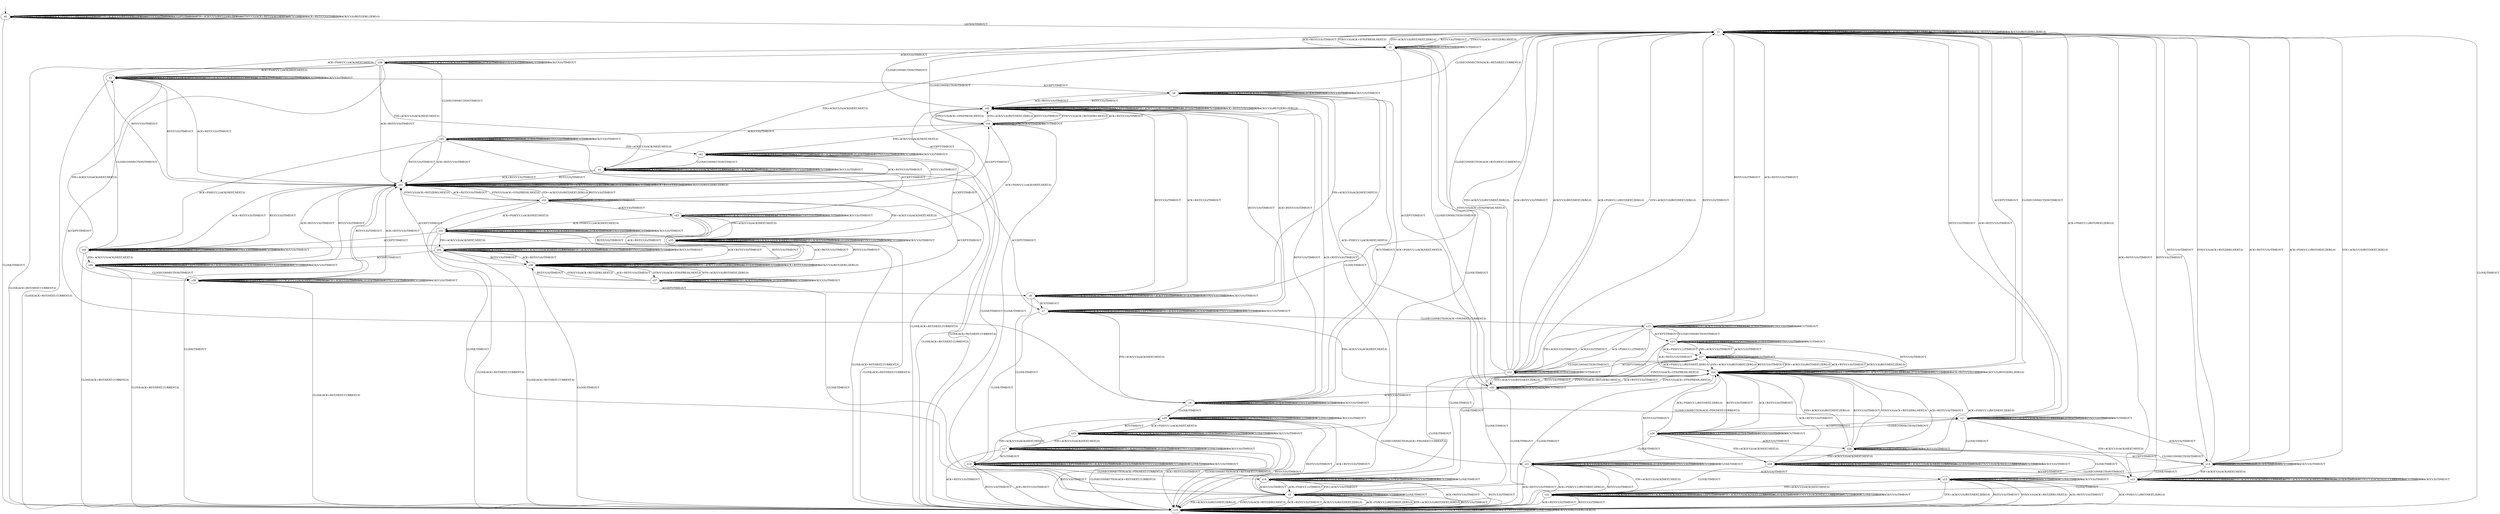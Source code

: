 digraph h8 {
s0 [label="s0"];
s1 [label="s1"];
s19 [label="s19"];
s2 [label="s2"];
s24 [label="s24"];
s3 [label="s3"];
s4 [label="s4"];
s5 [label="s5"];
s30 [label="s30"];
s38 [label="s38"];
s6 [label="s6"];
s7 [label="s7"];
s31 [label="s31"];
s39 [label="s39"];
s8 [label="s8"];
s9 [label="s9"];
s10 [label="s10"];
s15 [label="s15"];
s16 [label="s16"];
s32 [label="s32"];
s42 [label="s42"];
s11 [label="s11"];
s12 [label="s12"];
s17 [label="s17"];
s18 [label="s18"];
s20 [label="s20"];
s25 [label="s25"];
s33 [label="s33"];
s34 [label="s34"];
s35 [label="s35"];
s43 [label="s43"];
s13 [label="s13"];
s14 [label="s14"];
s21 [label="s21"];
s26 [label="s26"];
s27 [label="s27"];
s36 [label="s36"];
s40 [label="s40"];
s41 [label="s41"];
s44 [label="s44"];
s45 [label="s45"];
s22 [label="s22"];
s23 [label="s23"];
s28 [label="s28"];
s29 [label="s29"];
s37 [label="s37"];
s46 [label="s46"];
s0 -> s0 [label="CLOSECONNECTION/TIMEOUT"];
s0 -> s0 [label="ACK+PSH(V,V,1)/RST(ZERO,ZERO,0)"];
s0 -> s0 [label="SYN+ACK(V,V,0)/RST(ZERO,ZERO,0)"];
s0 -> s0 [label="RST(V,V,0)/TIMEOUT"];
s0 -> s0 [label="ACCEPT/TIMEOUT"];
s0 -> s0 [label="FIN+ACK(V,V,0)/RST(ZERO,ZERO,0)"];
s0 -> s1 [label="LISTEN/TIMEOUT"];
s0 -> s0 [label="SYN(V,V,0)/ACK+RST(ZERO,NEXT,0)"];
s0 -> s0 [label="RCV/TIMEOUT"];
s0 -> s0 [label="ACK+RST(V,V,0)/TIMEOUT"];
s0 -> s19 [label="CLOSE/TIMEOUT"];
s0 -> s0 [label="ACK(V,V,0)/RST(ZERO,ZERO,0)"];
s1 -> s1 [label="CLOSECONNECTION/TIMEOUT"];
s1 -> s1 [label="ACK+PSH(V,V,1)/RST(ZERO,ZERO,0)"];
s1 -> s1 [label="SYN+ACK(V,V,0)/RST(ZERO,ZERO,0)"];
s1 -> s1 [label="RST(V,V,0)/TIMEOUT"];
s1 -> s24 [label="ACCEPT/TIMEOUT"];
s1 -> s1 [label="FIN+ACK(V,V,0)/RST(ZERO,ZERO,0)"];
s1 -> s1 [label="LISTEN/TIMEOUT"];
s1 -> s2 [label="SYN(V,V,0)/ACK+SYN(FRESH,NEXT,0)"];
s1 -> s1 [label="RCV/TIMEOUT"];
s1 -> s1 [label="ACK+RST(V,V,0)/TIMEOUT"];
s1 -> s19 [label="CLOSE/TIMEOUT"];
s1 -> s1 [label="ACK(V,V,0)/RST(ZERO,ZERO,0)"];
s19 -> s19 [label="CLOSECONNECTION/TIMEOUT"];
s19 -> s19 [label="ACK+PSH(V,V,1)/RST(ZERO,ZERO,0)"];
s19 -> s19 [label="SYN+ACK(V,V,0)/RST(ZERO,ZERO,0)"];
s19 -> s19 [label="RST(V,V,0)/TIMEOUT"];
s19 -> s19 [label="ACCEPT/TIMEOUT"];
s19 -> s19 [label="FIN+ACK(V,V,0)/RST(ZERO,ZERO,0)"];
s19 -> s19 [label="LISTEN/TIMEOUT"];
s19 -> s19 [label="SYN(V,V,0)/ACK+RST(ZERO,NEXT,0)"];
s19 -> s19 [label="RCV/TIMEOUT"];
s19 -> s19 [label="ACK+RST(V,V,0)/TIMEOUT"];
s19 -> s19 [label="CLOSE/TIMEOUT"];
s19 -> s19 [label="ACK(V,V,0)/RST(ZERO,ZERO,0)"];
s2 -> s2 [label="CLOSECONNECTION/TIMEOUT"];
s2 -> s3 [label="ACK+PSH(V,V,1)/ACK(NEXT,NEXT,0)"];
s2 -> s1 [label="SYN+ACK(V,V,0)/RST(NEXT,ZERO,0)"];
s2 -> s1 [label="RST(V,V,0)/TIMEOUT"];
s2 -> s30 [label="ACCEPT/TIMEOUT"];
s2 -> s4 [label="FIN+ACK(V,V,0)/ACK(NEXT,NEXT,0)"];
s2 -> s2 [label="LISTEN/TIMEOUT"];
s2 -> s1 [label="SYN(V,V,0)/ACK+RST(ZERO,NEXT,0)"];
s2 -> s2 [label="RCV/TIMEOUT"];
s2 -> s1 [label="ACK+RST(V,V,0)/TIMEOUT"];
s2 -> s5 [label="CLOSE/TIMEOUT"];
s2 -> s38 [label="ACK(V,V,0)/TIMEOUT"];
s24 -> s1 [label="CLOSECONNECTION/TIMEOUT"];
s24 -> s24 [label="ACK+PSH(V,V,1)/RST(ZERO,ZERO,0)"];
s24 -> s24 [label="SYN+ACK(V,V,0)/RST(ZERO,ZERO,0)"];
s24 -> s24 [label="RST(V,V,0)/TIMEOUT"];
s24 -> s24 [label="ACCEPT/TIMEOUT"];
s24 -> s24 [label="FIN+ACK(V,V,0)/RST(ZERO,ZERO,0)"];
s24 -> s24 [label="LISTEN/TIMEOUT"];
s24 -> s30 [label="SYN(V,V,0)/ACK+SYN(FRESH,NEXT,0)"];
s24 -> s24 [label="RCV/TIMEOUT"];
s24 -> s24 [label="ACK+RST(V,V,0)/TIMEOUT"];
s24 -> s19 [label="CLOSE/TIMEOUT"];
s24 -> s24 [label="ACK(V,V,0)/RST(ZERO,ZERO,0)"];
s3 -> s3 [label="CLOSECONNECTION/TIMEOUT"];
s3 -> s3 [label="ACK+PSH(V,V,1)/ACK(NEXT,NEXT,0)"];
s3 -> s3 [label="SYN+ACK(V,V,0)/ACK(NEXT,CURRENT,0)"];
s3 -> s31 [label="RST(V,V,0)/TIMEOUT"];
s3 -> s6 [label="ACCEPT/TIMEOUT"];
s3 -> s39 [label="FIN+ACK(V,V,0)/ACK(NEXT,NEXT,0)"];
s3 -> s3 [label="LISTEN/TIMEOUT"];
s3 -> s3 [label="SYN(V,V,0)/TIMEOUT"];
s3 -> s3 [label="RCV/TIMEOUT"];
s3 -> s31 [label="ACK+RST(V,V,0)/TIMEOUT"];
s3 -> s19 [label="CLOSE/ACK+RST(NEXT,CURRENT,0)"];
s3 -> s3 [label="ACK(V,V,0)/TIMEOUT"];
s4 -> s4 [label="CLOSECONNECTION/TIMEOUT"];
s4 -> s4 [label="ACK+PSH(V,V,1)/TIMEOUT"];
s4 -> s4 [label="SYN+ACK(V,V,0)/ACK(NEXT,CURRENT,0)"];
s4 -> s31 [label="RST(V,V,0)/TIMEOUT"];
s4 -> s7 [label="ACCEPT/TIMEOUT"];
s4 -> s4 [label="FIN+ACK(V,V,0)/TIMEOUT"];
s4 -> s4 [label="LISTEN/TIMEOUT"];
s4 -> s4 [label="SYN(V,V,0)/TIMEOUT"];
s4 -> s4 [label="RCV/TIMEOUT"];
s4 -> s31 [label="ACK+RST(V,V,0)/TIMEOUT"];
s4 -> s19 [label="CLOSE/ACK+RST(NEXT,CURRENT,0)"];
s4 -> s4 [label="ACK(V,V,0)/TIMEOUT"];
s5 -> s5 [label="CLOSECONNECTION/TIMEOUT"];
s5 -> s19 [label="ACK+PSH(V,V,1)/RST(NEXT,ZERO,0)"];
s5 -> s19 [label="SYN+ACK(V,V,0)/RST(NEXT,ZERO,0)"];
s5 -> s19 [label="RST(V,V,0)/TIMEOUT"];
s5 -> s5 [label="ACCEPT/TIMEOUT"];
s5 -> s19 [label="FIN+ACK(V,V,0)/RST(NEXT,ZERO,0)"];
s5 -> s5 [label="LISTEN/TIMEOUT"];
s5 -> s19 [label="SYN(V,V,0)/ACK+RST(ZERO,NEXT,0)"];
s5 -> s5 [label="RCV/TIMEOUT"];
s5 -> s19 [label="ACK+RST(V,V,0)/TIMEOUT"];
s5 -> s5 [label="CLOSE/TIMEOUT"];
s5 -> s19 [label="ACK(V,V,0)/RST(NEXT,ZERO,0)"];
s30 -> s2 [label="CLOSECONNECTION/TIMEOUT"];
s30 -> s6 [label="ACK+PSH(V,V,1)/ACK(NEXT,NEXT,0)"];
s30 -> s24 [label="SYN+ACK(V,V,0)/RST(NEXT,ZERO,0)"];
s30 -> s24 [label="RST(V,V,0)/TIMEOUT"];
s30 -> s30 [label="ACCEPT/TIMEOUT"];
s30 -> s7 [label="FIN+ACK(V,V,0)/ACK(NEXT,NEXT,0)"];
s30 -> s30 [label="LISTEN/TIMEOUT"];
s30 -> s24 [label="SYN(V,V,0)/ACK+RST(ZERO,NEXT,0)"];
s30 -> s30 [label="RCV/TIMEOUT"];
s30 -> s24 [label="ACK+RST(V,V,0)/TIMEOUT"];
s30 -> s5 [label="CLOSE/TIMEOUT"];
s30 -> s9 [label="ACK(V,V,0)/TIMEOUT"];
s38 -> s38 [label="CLOSECONNECTION/TIMEOUT"];
s38 -> s3 [label="ACK+PSH(V,V,1)/ACK(NEXT,NEXT,0)"];
s38 -> s38 [label="SYN+ACK(V,V,0)/ACK(NEXT,CURRENT,0)"];
s38 -> s31 [label="RST(V,V,0)/TIMEOUT"];
s38 -> s9 [label="ACCEPT/TIMEOUT"];
s38 -> s4 [label="FIN+ACK(V,V,0)/ACK(NEXT,NEXT,0)"];
s38 -> s38 [label="LISTEN/TIMEOUT"];
s38 -> s38 [label="SYN(V,V,0)/TIMEOUT"];
s38 -> s38 [label="RCV/TIMEOUT"];
s38 -> s31 [label="ACK+RST(V,V,0)/TIMEOUT"];
s38 -> s19 [label="CLOSE/ACK+RST(NEXT,CURRENT,0)"];
s38 -> s38 [label="ACK(V,V,0)/TIMEOUT"];
s6 -> s1 [label="CLOSECONNECTION/ACK+RST(NEXT,CURRENT,0)"];
s6 -> s6 [label="ACK+PSH(V,V,1)/ACK(NEXT,NEXT,0)"];
s6 -> s6 [label="SYN+ACK(V,V,0)/ACK(NEXT,CURRENT,0)"];
s6 -> s42 [label="RST(V,V,0)/TIMEOUT"];
s6 -> s6 [label="ACCEPT/TIMEOUT"];
s6 -> s8 [label="FIN+ACK(V,V,0)/ACK(NEXT,NEXT,0)"];
s6 -> s6 [label="LISTEN/TIMEOUT"];
s6 -> s6 [label="SYN(V,V,0)/TIMEOUT"];
s6 -> s9 [label="RCV/TIMEOUT"];
s6 -> s42 [label="ACK+RST(V,V,0)/TIMEOUT"];
s6 -> s15 [label="CLOSE/TIMEOUT"];
s6 -> s6 [label="ACK(V,V,0)/TIMEOUT"];
s7 -> s10 [label="CLOSECONNECTION/ACK+FIN(NEXT,CURRENT,0)"];
s7 -> s7 [label="ACK+PSH(V,V,1)/TIMEOUT"];
s7 -> s7 [label="SYN+ACK(V,V,0)/ACK(NEXT,CURRENT,0)"];
s7 -> s42 [label="RST(V,V,0)/TIMEOUT"];
s7 -> s7 [label="ACCEPT/TIMEOUT"];
s7 -> s7 [label="FIN+ACK(V,V,0)/TIMEOUT"];
s7 -> s7 [label="LISTEN/TIMEOUT"];
s7 -> s7 [label="SYN(V,V,0)/TIMEOUT"];
s7 -> s7 [label="RCV/TIMEOUT"];
s7 -> s42 [label="ACK+RST(V,V,0)/TIMEOUT"];
s7 -> s16 [label="CLOSE/TIMEOUT"];
s7 -> s7 [label="ACK(V,V,0)/TIMEOUT"];
s31 -> s31 [label="CLOSECONNECTION/TIMEOUT"];
s31 -> s31 [label="ACK+PSH(V,V,1)/RST(ZERO,ZERO,0)"];
s31 -> s31 [label="SYN+ACK(V,V,0)/RST(ZERO,ZERO,0)"];
s31 -> s31 [label="RST(V,V,0)/TIMEOUT"];
s31 -> s42 [label="ACCEPT/TIMEOUT"];
s31 -> s31 [label="FIN+ACK(V,V,0)/RST(ZERO,ZERO,0)"];
s31 -> s31 [label="LISTEN/TIMEOUT"];
s31 -> s32 [label="SYN(V,V,0)/ACK+SYN(FRESH,NEXT,0)"];
s31 -> s31 [label="RCV/TIMEOUT"];
s31 -> s31 [label="ACK+RST(V,V,0)/TIMEOUT"];
s31 -> s19 [label="CLOSE/TIMEOUT"];
s31 -> s31 [label="ACK(V,V,0)/RST(ZERO,ZERO,0)"];
s39 -> s39 [label="CLOSECONNECTION/TIMEOUT"];
s39 -> s39 [label="ACK+PSH(V,V,1)/TIMEOUT"];
s39 -> s39 [label="SYN+ACK(V,V,0)/ACK(NEXT,CURRENT,0)"];
s39 -> s31 [label="RST(V,V,0)/TIMEOUT"];
s39 -> s8 [label="ACCEPT/TIMEOUT"];
s39 -> s39 [label="FIN+ACK(V,V,0)/TIMEOUT"];
s39 -> s39 [label="LISTEN/TIMEOUT"];
s39 -> s39 [label="SYN(V,V,0)/TIMEOUT"];
s39 -> s39 [label="RCV/TIMEOUT"];
s39 -> s31 [label="ACK+RST(V,V,0)/TIMEOUT"];
s39 -> s19 [label="CLOSE/ACK+RST(NEXT,CURRENT,0)"];
s39 -> s39 [label="ACK(V,V,0)/TIMEOUT"];
s8 -> s1 [label="CLOSECONNECTION/ACK+RST(NEXT,CURRENT,0)"];
s8 -> s8 [label="ACK+PSH(V,V,1)/TIMEOUT"];
s8 -> s8 [label="SYN+ACK(V,V,0)/ACK(NEXT,CURRENT,0)"];
s8 -> s42 [label="RST(V,V,0)/TIMEOUT"];
s8 -> s8 [label="ACCEPT/TIMEOUT"];
s8 -> s8 [label="FIN+ACK(V,V,0)/TIMEOUT"];
s8 -> s8 [label="LISTEN/TIMEOUT"];
s8 -> s8 [label="SYN(V,V,0)/TIMEOUT"];
s8 -> s7 [label="RCV/TIMEOUT"];
s8 -> s42 [label="ACK+RST(V,V,0)/TIMEOUT"];
s8 -> s17 [label="CLOSE/TIMEOUT"];
s8 -> s8 [label="ACK(V,V,0)/TIMEOUT"];
s9 -> s11 [label="CLOSECONNECTION/ACK+FIN(NEXT,CURRENT,0)"];
s9 -> s6 [label="ACK+PSH(V,V,1)/ACK(NEXT,NEXT,0)"];
s9 -> s9 [label="SYN+ACK(V,V,0)/ACK(NEXT,CURRENT,0)"];
s9 -> s42 [label="RST(V,V,0)/TIMEOUT"];
s9 -> s9 [label="ACCEPT/TIMEOUT"];
s9 -> s7 [label="FIN+ACK(V,V,0)/ACK(NEXT,NEXT,0)"];
s9 -> s9 [label="LISTEN/TIMEOUT"];
s9 -> s9 [label="SYN(V,V,0)/TIMEOUT"];
s9 -> s9 [label="RCV/TIMEOUT"];
s9 -> s42 [label="ACK+RST(V,V,0)/TIMEOUT"];
s9 -> s20 [label="CLOSE/TIMEOUT"];
s9 -> s9 [label="ACK(V,V,0)/TIMEOUT"];
s10 -> s10 [label="CLOSECONNECTION/TIMEOUT"];
s10 -> s12 [label="ACK+PSH(V,V,1)/TIMEOUT"];
s10 -> s10 [label="SYN+ACK(V,V,0)/ACK(NEXT,CURRENT,0)"];
s10 -> s1 [label="RST(V,V,0)/TIMEOUT"];
s10 -> s25 [label="ACCEPT/TIMEOUT"];
s10 -> s12 [label="FIN+ACK(V,V,0)/TIMEOUT"];
s10 -> s10 [label="LISTEN/TIMEOUT"];
s10 -> s10 [label="SYN(V,V,0)/TIMEOUT"];
s10 -> s10 [label="RCV/TIMEOUT"];
s10 -> s1 [label="ACK+RST(V,V,0)/TIMEOUT"];
s10 -> s18 [label="CLOSE/TIMEOUT"];
s10 -> s12 [label="ACK(V,V,0)/TIMEOUT"];
s15 -> s19 [label="CLOSECONNECTION/ACK+RST(NEXT,CURRENT,0)"];
s15 -> s15 [label="ACK+PSH(V,V,1)/ACK(NEXT,NEXT,0)"];
s15 -> s15 [label="SYN+ACK(V,V,0)/ACK(NEXT,CURRENT,0)"];
s15 -> s19 [label="RST(V,V,0)/TIMEOUT"];
s15 -> s15 [label="ACCEPT/TIMEOUT"];
s15 -> s17 [label="FIN+ACK(V,V,0)/ACK(NEXT,NEXT,0)"];
s15 -> s15 [label="LISTEN/TIMEOUT"];
s15 -> s15 [label="SYN(V,V,0)/TIMEOUT"];
s15 -> s20 [label="RCV/TIMEOUT"];
s15 -> s19 [label="ACK+RST(V,V,0)/TIMEOUT"];
s15 -> s15 [label="CLOSE/TIMEOUT"];
s15 -> s15 [label="ACK(V,V,0)/TIMEOUT"];
s16 -> s18 [label="CLOSECONNECTION/ACK+FIN(NEXT,CURRENT,0)"];
s16 -> s16 [label="ACK+PSH(V,V,1)/TIMEOUT"];
s16 -> s16 [label="SYN+ACK(V,V,0)/ACK(NEXT,CURRENT,0)"];
s16 -> s19 [label="RST(V,V,0)/TIMEOUT"];
s16 -> s16 [label="ACCEPT/TIMEOUT"];
s16 -> s16 [label="FIN+ACK(V,V,0)/TIMEOUT"];
s16 -> s16 [label="LISTEN/TIMEOUT"];
s16 -> s16 [label="SYN(V,V,0)/TIMEOUT"];
s16 -> s16 [label="RCV/TIMEOUT"];
s16 -> s19 [label="ACK+RST(V,V,0)/TIMEOUT"];
s16 -> s16 [label="CLOSE/TIMEOUT"];
s16 -> s16 [label="ACK(V,V,0)/TIMEOUT"];
s32 -> s32 [label="CLOSECONNECTION/TIMEOUT"];
s32 -> s33 [label="ACK+PSH(V,V,1)/ACK(NEXT,NEXT,0)"];
s32 -> s31 [label="SYN+ACK(V,V,0)/RST(NEXT,ZERO,0)"];
s32 -> s31 [label="RST(V,V,0)/TIMEOUT"];
s32 -> s34 [label="ACCEPT/TIMEOUT"];
s32 -> s35 [label="FIN+ACK(V,V,0)/ACK(NEXT,NEXT,0)"];
s32 -> s32 [label="LISTEN/TIMEOUT"];
s32 -> s31 [label="SYN(V,V,0)/ACK+RST(ZERO,NEXT,0)"];
s32 -> s32 [label="RCV/TIMEOUT"];
s32 -> s31 [label="ACK+RST(V,V,0)/TIMEOUT"];
s32 -> s5 [label="CLOSE/TIMEOUT"];
s32 -> s43 [label="ACK(V,V,0)/TIMEOUT"];
s42 -> s1 [label="CLOSECONNECTION/TIMEOUT"];
s42 -> s42 [label="ACK+PSH(V,V,1)/RST(ZERO,ZERO,0)"];
s42 -> s42 [label="SYN+ACK(V,V,0)/RST(ZERO,ZERO,0)"];
s42 -> s42 [label="RST(V,V,0)/TIMEOUT"];
s42 -> s42 [label="ACCEPT/TIMEOUT"];
s42 -> s42 [label="FIN+ACK(V,V,0)/RST(ZERO,ZERO,0)"];
s42 -> s42 [label="LISTEN/TIMEOUT"];
s42 -> s34 [label="SYN(V,V,0)/ACK+SYN(FRESH,NEXT,0)"];
s42 -> s42 [label="RCV/TIMEOUT"];
s42 -> s42 [label="ACK+RST(V,V,0)/TIMEOUT"];
s42 -> s19 [label="CLOSE/TIMEOUT"];
s42 -> s42 [label="ACK(V,V,0)/RST(ZERO,ZERO,0)"];
s11 -> s11 [label="CLOSECONNECTION/TIMEOUT"];
s11 -> s1 [label="ACK+PSH(V,V,1)/RST(NEXT,ZERO,0)"];
s11 -> s11 [label="SYN+ACK(V,V,0)/ACK(NEXT,CURRENT,0)"];
s11 -> s1 [label="RST(V,V,0)/TIMEOUT"];
s11 -> s26 [label="ACCEPT/TIMEOUT"];
s11 -> s13 [label="FIN+ACK(V,V,0)/ACK(NEXT,NEXT,0)"];
s11 -> s11 [label="LISTEN/TIMEOUT"];
s11 -> s11 [label="SYN(V,V,0)/TIMEOUT"];
s11 -> s11 [label="RCV/TIMEOUT"];
s11 -> s1 [label="ACK+RST(V,V,0)/TIMEOUT"];
s11 -> s21 [label="CLOSE/TIMEOUT"];
s11 -> s14 [label="ACK(V,V,0)/TIMEOUT"];
s12 -> s12 [label="CLOSECONNECTION/TIMEOUT"];
s12 -> s1 [label="ACK+PSH(V,V,1)/RST(NEXT,ZERO,0)"];
s12 -> s1 [label="SYN+ACK(V,V,0)/RST(NEXT,ZERO,0)"];
s12 -> s1 [label="RST(V,V,0)/TIMEOUT"];
s12 -> s27 [label="ACCEPT/TIMEOUT"];
s12 -> s1 [label="FIN+ACK(V,V,0)/RST(NEXT,ZERO,0)"];
s12 -> s12 [label="LISTEN/TIMEOUT"];
s12 -> s2 [label="SYN(V,V,0)/ACK+SYN(FRESH,NEXT,0)"];
s12 -> s12 [label="RCV/TIMEOUT"];
s12 -> s1 [label="ACK+RST(V,V,0)/TIMEOUT"];
s12 -> s5 [label="CLOSE/TIMEOUT"];
s12 -> s1 [label="ACK(V,V,0)/RST(NEXT,ZERO,0)"];
s17 -> s19 [label="CLOSECONNECTION/ACK+RST(NEXT,CURRENT,0)"];
s17 -> s17 [label="ACK+PSH(V,V,1)/TIMEOUT"];
s17 -> s17 [label="SYN+ACK(V,V,0)/ACK(NEXT,CURRENT,0)"];
s17 -> s19 [label="RST(V,V,0)/TIMEOUT"];
s17 -> s17 [label="ACCEPT/TIMEOUT"];
s17 -> s17 [label="FIN+ACK(V,V,0)/TIMEOUT"];
s17 -> s17 [label="LISTEN/TIMEOUT"];
s17 -> s17 [label="SYN(V,V,0)/TIMEOUT"];
s17 -> s16 [label="RCV/TIMEOUT"];
s17 -> s19 [label="ACK+RST(V,V,0)/TIMEOUT"];
s17 -> s17 [label="CLOSE/TIMEOUT"];
s17 -> s17 [label="ACK(V,V,0)/TIMEOUT"];
s18 -> s18 [label="CLOSECONNECTION/TIMEOUT"];
s18 -> s5 [label="ACK+PSH(V,V,1)/TIMEOUT"];
s18 -> s18 [label="SYN+ACK(V,V,0)/ACK(NEXT,CURRENT,0)"];
s18 -> s19 [label="RST(V,V,0)/TIMEOUT"];
s18 -> s18 [label="ACCEPT/TIMEOUT"];
s18 -> s5 [label="FIN+ACK(V,V,0)/TIMEOUT"];
s18 -> s18 [label="LISTEN/TIMEOUT"];
s18 -> s18 [label="SYN(V,V,0)/TIMEOUT"];
s18 -> s18 [label="RCV/TIMEOUT"];
s18 -> s19 [label="ACK+RST(V,V,0)/TIMEOUT"];
s18 -> s18 [label="CLOSE/TIMEOUT"];
s18 -> s5 [label="ACK(V,V,0)/TIMEOUT"];
s20 -> s21 [label="CLOSECONNECTION/ACK+FIN(NEXT,CURRENT,0)"];
s20 -> s15 [label="ACK+PSH(V,V,1)/ACK(NEXT,NEXT,0)"];
s20 -> s20 [label="SYN+ACK(V,V,0)/ACK(NEXT,CURRENT,0)"];
s20 -> s19 [label="RST(V,V,0)/TIMEOUT"];
s20 -> s20 [label="ACCEPT/TIMEOUT"];
s20 -> s16 [label="FIN+ACK(V,V,0)/ACK(NEXT,NEXT,0)"];
s20 -> s20 [label="LISTEN/TIMEOUT"];
s20 -> s20 [label="SYN(V,V,0)/TIMEOUT"];
s20 -> s20 [label="RCV/TIMEOUT"];
s20 -> s19 [label="ACK+RST(V,V,0)/TIMEOUT"];
s20 -> s20 [label="CLOSE/TIMEOUT"];
s20 -> s20 [label="ACK(V,V,0)/TIMEOUT"];
s25 -> s10 [label="CLOSECONNECTION/TIMEOUT"];
s25 -> s27 [label="ACK+PSH(V,V,1)/TIMEOUT"];
s25 -> s25 [label="SYN+ACK(V,V,0)/ACK(NEXT,CURRENT,0)"];
s25 -> s24 [label="RST(V,V,0)/TIMEOUT"];
s25 -> s25 [label="ACCEPT/TIMEOUT"];
s25 -> s27 [label="FIN+ACK(V,V,0)/TIMEOUT"];
s25 -> s25 [label="LISTEN/TIMEOUT"];
s25 -> s25 [label="SYN(V,V,0)/TIMEOUT"];
s25 -> s25 [label="RCV/TIMEOUT"];
s25 -> s24 [label="ACK+RST(V,V,0)/TIMEOUT"];
s25 -> s18 [label="CLOSE/TIMEOUT"];
s25 -> s27 [label="ACK(V,V,0)/TIMEOUT"];
s33 -> s33 [label="CLOSECONNECTION/TIMEOUT"];
s33 -> s33 [label="ACK+PSH(V,V,1)/ACK(NEXT,NEXT,0)"];
s33 -> s33 [label="SYN+ACK(V,V,0)/ACK(NEXT,CURRENT,0)"];
s33 -> s36 [label="RST(V,V,0)/TIMEOUT"];
s33 -> s40 [label="ACCEPT/TIMEOUT"];
s33 -> s44 [label="FIN+ACK(V,V,0)/ACK(NEXT,NEXT,0)"];
s33 -> s33 [label="LISTEN/TIMEOUT"];
s33 -> s33 [label="SYN(V,V,0)/TIMEOUT"];
s33 -> s33 [label="RCV/TIMEOUT"];
s33 -> s36 [label="ACK+RST(V,V,0)/TIMEOUT"];
s33 -> s19 [label="CLOSE/ACK+RST(NEXT,CURRENT,0)"];
s33 -> s33 [label="ACK(V,V,0)/TIMEOUT"];
s34 -> s2 [label="CLOSECONNECTION/TIMEOUT"];
s34 -> s40 [label="ACK+PSH(V,V,1)/ACK(NEXT,NEXT,0)"];
s34 -> s42 [label="SYN+ACK(V,V,0)/RST(NEXT,ZERO,0)"];
s34 -> s42 [label="RST(V,V,0)/TIMEOUT"];
s34 -> s34 [label="ACCEPT/TIMEOUT"];
s34 -> s41 [label="FIN+ACK(V,V,0)/ACK(NEXT,NEXT,0)"];
s34 -> s34 [label="LISTEN/TIMEOUT"];
s34 -> s42 [label="SYN(V,V,0)/ACK+RST(ZERO,NEXT,0)"];
s34 -> s34 [label="RCV/TIMEOUT"];
s34 -> s42 [label="ACK+RST(V,V,0)/TIMEOUT"];
s34 -> s5 [label="CLOSE/TIMEOUT"];
s34 -> s45 [label="ACK(V,V,0)/TIMEOUT"];
s35 -> s35 [label="CLOSECONNECTION/TIMEOUT"];
s35 -> s35 [label="ACK+PSH(V,V,1)/TIMEOUT"];
s35 -> s35 [label="SYN+ACK(V,V,0)/ACK(NEXT,CURRENT,0)"];
s35 -> s36 [label="RST(V,V,0)/TIMEOUT"];
s35 -> s41 [label="ACCEPT/TIMEOUT"];
s35 -> s35 [label="FIN+ACK(V,V,0)/TIMEOUT"];
s35 -> s35 [label="LISTEN/TIMEOUT"];
s35 -> s35 [label="SYN(V,V,0)/TIMEOUT"];
s35 -> s35 [label="RCV/TIMEOUT"];
s35 -> s36 [label="ACK+RST(V,V,0)/TIMEOUT"];
s35 -> s19 [label="CLOSE/ACK+RST(NEXT,CURRENT,0)"];
s35 -> s35 [label="ACK(V,V,0)/TIMEOUT"];
s43 -> s43 [label="CLOSECONNECTION/TIMEOUT"];
s43 -> s33 [label="ACK+PSH(V,V,1)/ACK(NEXT,NEXT,0)"];
s43 -> s43 [label="SYN+ACK(V,V,0)/ACK(NEXT,CURRENT,0)"];
s43 -> s36 [label="RST(V,V,0)/TIMEOUT"];
s43 -> s45 [label="ACCEPT/TIMEOUT"];
s43 -> s35 [label="FIN+ACK(V,V,0)/ACK(NEXT,NEXT,0)"];
s43 -> s43 [label="LISTEN/TIMEOUT"];
s43 -> s43 [label="SYN(V,V,0)/TIMEOUT"];
s43 -> s43 [label="RCV/TIMEOUT"];
s43 -> s36 [label="ACK+RST(V,V,0)/TIMEOUT"];
s43 -> s19 [label="CLOSE/ACK+RST(NEXT,CURRENT,0)"];
s43 -> s43 [label="ACK(V,V,0)/TIMEOUT"];
s13 -> s13 [label="CLOSECONNECTION/TIMEOUT"];
s13 -> s13 [label="ACK+PSH(V,V,1)/ACK(NEXT,CURRENT,0)"];
s13 -> s13 [label="SYN+ACK(V,V,0)/ACK(NEXT,CURRENT,0)"];
s13 -> s1 [label="RST(V,V,0)/TIMEOUT"];
s13 -> s28 [label="ACCEPT/TIMEOUT"];
s13 -> s13 [label="FIN+ACK(V,V,0)/ACK(NEXT,CURRENT,0)"];
s13 -> s13 [label="LISTEN/TIMEOUT"];
s13 -> s13 [label="SYN(V,V,0)/ACK(NEXT,CURRENT,0)"];
s13 -> s13 [label="RCV/TIMEOUT"];
s13 -> s1 [label="ACK+RST(V,V,0)/TIMEOUT"];
s13 -> s22 [label="CLOSE/TIMEOUT"];
s13 -> s13 [label="ACK(V,V,0)/TIMEOUT"];
s14 -> s14 [label="CLOSECONNECTION/TIMEOUT"];
s14 -> s1 [label="ACK+PSH(V,V,1)/RST(NEXT,ZERO,0)"];
s14 -> s1 [label="SYN+ACK(V,V,0)/RST(NEXT,ZERO,0)"];
s14 -> s1 [label="RST(V,V,0)/TIMEOUT"];
s14 -> s29 [label="ACCEPT/TIMEOUT"];
s14 -> s13 [label="FIN+ACK(V,V,0)/ACK(NEXT,NEXT,0)"];
s14 -> s14 [label="LISTEN/TIMEOUT"];
s14 -> s1 [label="SYN(V,V,0)/ACK+RST(ZERO,NEXT,0)"];
s14 -> s14 [label="RCV/TIMEOUT"];
s14 -> s1 [label="ACK+RST(V,V,0)/TIMEOUT"];
s14 -> s23 [label="CLOSE/TIMEOUT"];
s14 -> s14 [label="ACK(V,V,0)/TIMEOUT"];
s21 -> s21 [label="CLOSECONNECTION/TIMEOUT"];
s21 -> s19 [label="ACK+PSH(V,V,1)/RST(NEXT,ZERO,0)"];
s21 -> s21 [label="SYN+ACK(V,V,0)/ACK(NEXT,CURRENT,0)"];
s21 -> s19 [label="RST(V,V,0)/TIMEOUT"];
s21 -> s21 [label="ACCEPT/TIMEOUT"];
s21 -> s22 [label="FIN+ACK(V,V,0)/ACK(NEXT,NEXT,0)"];
s21 -> s21 [label="LISTEN/TIMEOUT"];
s21 -> s21 [label="SYN(V,V,0)/TIMEOUT"];
s21 -> s21 [label="RCV/TIMEOUT"];
s21 -> s19 [label="ACK+RST(V,V,0)/TIMEOUT"];
s21 -> s21 [label="CLOSE/TIMEOUT"];
s21 -> s23 [label="ACK(V,V,0)/TIMEOUT"];
s26 -> s11 [label="CLOSECONNECTION/TIMEOUT"];
s26 -> s24 [label="ACK+PSH(V,V,1)/RST(NEXT,ZERO,0)"];
s26 -> s26 [label="SYN+ACK(V,V,0)/ACK(NEXT,CURRENT,0)"];
s26 -> s24 [label="RST(V,V,0)/TIMEOUT"];
s26 -> s26 [label="ACCEPT/TIMEOUT"];
s26 -> s28 [label="FIN+ACK(V,V,0)/ACK(NEXT,NEXT,0)"];
s26 -> s26 [label="LISTEN/TIMEOUT"];
s26 -> s26 [label="SYN(V,V,0)/TIMEOUT"];
s26 -> s26 [label="RCV/TIMEOUT"];
s26 -> s24 [label="ACK+RST(V,V,0)/TIMEOUT"];
s26 -> s21 [label="CLOSE/TIMEOUT"];
s26 -> s29 [label="ACK(V,V,0)/TIMEOUT"];
s27 -> s12 [label="CLOSECONNECTION/TIMEOUT"];
s27 -> s24 [label="ACK+PSH(V,V,1)/RST(NEXT,ZERO,0)"];
s27 -> s24 [label="SYN+ACK(V,V,0)/RST(NEXT,ZERO,0)"];
s27 -> s24 [label="RST(V,V,0)/TIMEOUT"];
s27 -> s27 [label="ACCEPT/TIMEOUT"];
s27 -> s24 [label="FIN+ACK(V,V,0)/RST(NEXT,ZERO,0)"];
s27 -> s27 [label="LISTEN/TIMEOUT"];
s27 -> s30 [label="SYN(V,V,0)/ACK+SYN(FRESH,NEXT,0)"];
s27 -> s27 [label="RCV/TIMEOUT"];
s27 -> s24 [label="ACK+RST(V,V,0)/TIMEOUT"];
s27 -> s5 [label="CLOSE/TIMEOUT"];
s27 -> s24 [label="ACK(V,V,0)/RST(NEXT,ZERO,0)"];
s36 -> s36 [label="CLOSECONNECTION/TIMEOUT"];
s36 -> s36 [label="ACK+PSH(V,V,1)/RST(ZERO,ZERO,0)"];
s36 -> s36 [label="SYN+ACK(V,V,0)/RST(ZERO,ZERO,0)"];
s36 -> s36 [label="RST(V,V,0)/TIMEOUT"];
s36 -> s31 [label="ACCEPT/TIMEOUT"];
s36 -> s36 [label="FIN+ACK(V,V,0)/RST(ZERO,ZERO,0)"];
s36 -> s36 [label="LISTEN/TIMEOUT"];
s36 -> s37 [label="SYN(V,V,0)/ACK+SYN(FRESH,NEXT,0)"];
s36 -> s36 [label="RCV/TIMEOUT"];
s36 -> s36 [label="ACK+RST(V,V,0)/TIMEOUT"];
s36 -> s19 [label="CLOSE/TIMEOUT"];
s36 -> s36 [label="ACK(V,V,0)/RST(ZERO,ZERO,0)"];
s40 -> s3 [label="CLOSECONNECTION/TIMEOUT"];
s40 -> s40 [label="ACK+PSH(V,V,1)/ACK(NEXT,NEXT,0)"];
s40 -> s40 [label="SYN+ACK(V,V,0)/ACK(NEXT,CURRENT,0)"];
s40 -> s31 [label="RST(V,V,0)/TIMEOUT"];
s40 -> s40 [label="ACCEPT/TIMEOUT"];
s40 -> s46 [label="FIN+ACK(V,V,0)/ACK(NEXT,NEXT,0)"];
s40 -> s40 [label="LISTEN/TIMEOUT"];
s40 -> s40 [label="SYN(V,V,0)/TIMEOUT"];
s40 -> s40 [label="RCV/TIMEOUT"];
s40 -> s31 [label="ACK+RST(V,V,0)/TIMEOUT"];
s40 -> s19 [label="CLOSE/ACK+RST(NEXT,CURRENT,0)"];
s40 -> s40 [label="ACK(V,V,0)/TIMEOUT"];
s41 -> s4 [label="CLOSECONNECTION/TIMEOUT"];
s41 -> s41 [label="ACK+PSH(V,V,1)/TIMEOUT"];
s41 -> s41 [label="SYN+ACK(V,V,0)/ACK(NEXT,CURRENT,0)"];
s41 -> s31 [label="RST(V,V,0)/TIMEOUT"];
s41 -> s41 [label="ACCEPT/TIMEOUT"];
s41 -> s41 [label="FIN+ACK(V,V,0)/TIMEOUT"];
s41 -> s41 [label="LISTEN/TIMEOUT"];
s41 -> s41 [label="SYN(V,V,0)/TIMEOUT"];
s41 -> s41 [label="RCV/TIMEOUT"];
s41 -> s31 [label="ACK+RST(V,V,0)/TIMEOUT"];
s41 -> s19 [label="CLOSE/ACK+RST(NEXT,CURRENT,0)"];
s41 -> s41 [label="ACK(V,V,0)/TIMEOUT"];
s44 -> s44 [label="CLOSECONNECTION/TIMEOUT"];
s44 -> s44 [label="ACK+PSH(V,V,1)/TIMEOUT"];
s44 -> s44 [label="SYN+ACK(V,V,0)/ACK(NEXT,CURRENT,0)"];
s44 -> s36 [label="RST(V,V,0)/TIMEOUT"];
s44 -> s46 [label="ACCEPT/TIMEOUT"];
s44 -> s44 [label="FIN+ACK(V,V,0)/TIMEOUT"];
s44 -> s44 [label="LISTEN/TIMEOUT"];
s44 -> s44 [label="SYN(V,V,0)/TIMEOUT"];
s44 -> s44 [label="RCV/TIMEOUT"];
s44 -> s36 [label="ACK+RST(V,V,0)/TIMEOUT"];
s44 -> s19 [label="CLOSE/ACK+RST(NEXT,CURRENT,0)"];
s44 -> s44 [label="ACK(V,V,0)/TIMEOUT"];
s45 -> s38 [label="CLOSECONNECTION/TIMEOUT"];
s45 -> s40 [label="ACK+PSH(V,V,1)/ACK(NEXT,NEXT,0)"];
s45 -> s45 [label="SYN+ACK(V,V,0)/ACK(NEXT,CURRENT,0)"];
s45 -> s31 [label="RST(V,V,0)/TIMEOUT"];
s45 -> s45 [label="ACCEPT/TIMEOUT"];
s45 -> s41 [label="FIN+ACK(V,V,0)/ACK(NEXT,NEXT,0)"];
s45 -> s45 [label="LISTEN/TIMEOUT"];
s45 -> s45 [label="SYN(V,V,0)/TIMEOUT"];
s45 -> s45 [label="RCV/TIMEOUT"];
s45 -> s31 [label="ACK+RST(V,V,0)/TIMEOUT"];
s45 -> s19 [label="CLOSE/ACK+RST(NEXT,CURRENT,0)"];
s45 -> s45 [label="ACK(V,V,0)/TIMEOUT"];
s22 -> s22 [label="CLOSECONNECTION/TIMEOUT"];
s22 -> s22 [label="ACK+PSH(V,V,1)/ACK(NEXT,CURRENT,0)"];
s22 -> s22 [label="SYN+ACK(V,V,0)/ACK(NEXT,CURRENT,0)"];
s22 -> s19 [label="RST(V,V,0)/TIMEOUT"];
s22 -> s22 [label="ACCEPT/TIMEOUT"];
s22 -> s22 [label="FIN+ACK(V,V,0)/ACK(NEXT,CURRENT,0)"];
s22 -> s22 [label="LISTEN/TIMEOUT"];
s22 -> s22 [label="SYN(V,V,0)/ACK(NEXT,CURRENT,0)"];
s22 -> s22 [label="RCV/TIMEOUT"];
s22 -> s19 [label="ACK+RST(V,V,0)/TIMEOUT"];
s22 -> s22 [label="CLOSE/TIMEOUT"];
s22 -> s22 [label="ACK(V,V,0)/TIMEOUT"];
s23 -> s23 [label="CLOSECONNECTION/TIMEOUT"];
s23 -> s19 [label="ACK+PSH(V,V,1)/RST(NEXT,ZERO,0)"];
s23 -> s19 [label="SYN+ACK(V,V,0)/RST(NEXT,ZERO,0)"];
s23 -> s19 [label="RST(V,V,0)/TIMEOUT"];
s23 -> s23 [label="ACCEPT/TIMEOUT"];
s23 -> s22 [label="FIN+ACK(V,V,0)/ACK(NEXT,NEXT,0)"];
s23 -> s23 [label="LISTEN/TIMEOUT"];
s23 -> s19 [label="SYN(V,V,0)/ACK+RST(ZERO,NEXT,0)"];
s23 -> s23 [label="RCV/TIMEOUT"];
s23 -> s19 [label="ACK+RST(V,V,0)/TIMEOUT"];
s23 -> s23 [label="CLOSE/TIMEOUT"];
s23 -> s23 [label="ACK(V,V,0)/TIMEOUT"];
s28 -> s13 [label="CLOSECONNECTION/TIMEOUT"];
s28 -> s28 [label="ACK+PSH(V,V,1)/ACK(NEXT,CURRENT,0)"];
s28 -> s28 [label="SYN+ACK(V,V,0)/ACK(NEXT,CURRENT,0)"];
s28 -> s24 [label="RST(V,V,0)/TIMEOUT"];
s28 -> s28 [label="ACCEPT/TIMEOUT"];
s28 -> s28 [label="FIN+ACK(V,V,0)/ACK(NEXT,CURRENT,0)"];
s28 -> s28 [label="LISTEN/TIMEOUT"];
s28 -> s28 [label="SYN(V,V,0)/ACK(NEXT,CURRENT,0)"];
s28 -> s28 [label="RCV/TIMEOUT"];
s28 -> s24 [label="ACK+RST(V,V,0)/TIMEOUT"];
s28 -> s22 [label="CLOSE/TIMEOUT"];
s28 -> s28 [label="ACK(V,V,0)/TIMEOUT"];
s29 -> s14 [label="CLOSECONNECTION/TIMEOUT"];
s29 -> s24 [label="ACK+PSH(V,V,1)/RST(NEXT,ZERO,0)"];
s29 -> s24 [label="SYN+ACK(V,V,0)/RST(NEXT,ZERO,0)"];
s29 -> s24 [label="RST(V,V,0)/TIMEOUT"];
s29 -> s29 [label="ACCEPT/TIMEOUT"];
s29 -> s28 [label="FIN+ACK(V,V,0)/ACK(NEXT,NEXT,0)"];
s29 -> s29 [label="LISTEN/TIMEOUT"];
s29 -> s24 [label="SYN(V,V,0)/ACK+RST(ZERO,NEXT,0)"];
s29 -> s29 [label="RCV/TIMEOUT"];
s29 -> s24 [label="ACK+RST(V,V,0)/TIMEOUT"];
s29 -> s23 [label="CLOSE/TIMEOUT"];
s29 -> s29 [label="ACK(V,V,0)/TIMEOUT"];
s37 -> s37 [label="CLOSECONNECTION/TIMEOUT"];
s37 -> s37 [label="ACK+PSH(V,V,1)/TIMEOUT"];
s37 -> s36 [label="SYN+ACK(V,V,0)/RST(NEXT,ZERO,0)"];
s37 -> s36 [label="RST(V,V,0)/TIMEOUT"];
s37 -> s32 [label="ACCEPT/TIMEOUT"];
s37 -> s37 [label="FIN+ACK(V,V,0)/TIMEOUT"];
s37 -> s37 [label="LISTEN/TIMEOUT"];
s37 -> s36 [label="SYN(V,V,0)/ACK+RST(ZERO,NEXT,0)"];
s37 -> s37 [label="RCV/TIMEOUT"];
s37 -> s36 [label="ACK+RST(V,V,0)/TIMEOUT"];
s37 -> s5 [label="CLOSE/TIMEOUT"];
s37 -> s37 [label="ACK(V,V,0)/TIMEOUT"];
s46 -> s39 [label="CLOSECONNECTION/TIMEOUT"];
s46 -> s46 [label="ACK+PSH(V,V,1)/TIMEOUT"];
s46 -> s46 [label="SYN+ACK(V,V,0)/ACK(NEXT,CURRENT,0)"];
s46 -> s31 [label="RST(V,V,0)/TIMEOUT"];
s46 -> s46 [label="ACCEPT/TIMEOUT"];
s46 -> s46 [label="FIN+ACK(V,V,0)/TIMEOUT"];
s46 -> s46 [label="LISTEN/TIMEOUT"];
s46 -> s46 [label="SYN(V,V,0)/TIMEOUT"];
s46 -> s46 [label="RCV/TIMEOUT"];
s46 -> s31 [label="ACK+RST(V,V,0)/TIMEOUT"];
s46 -> s19 [label="CLOSE/ACK+RST(NEXT,CURRENT,0)"];
s46 -> s46 [label="ACK(V,V,0)/TIMEOUT"];
__start0 [shape=none, label=""];
__start0 -> s0 [label=""];
}
